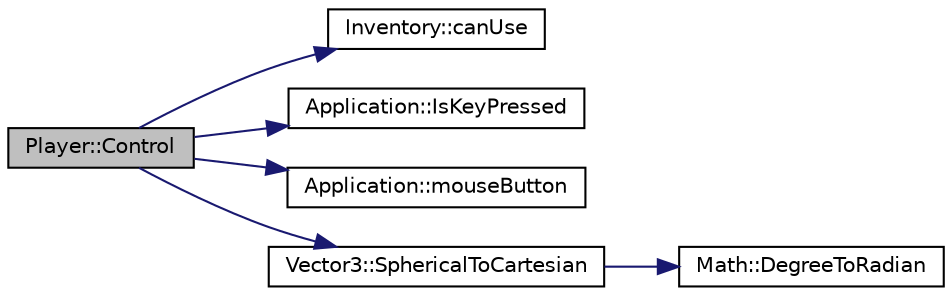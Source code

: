 digraph "Player::Control"
{
  bgcolor="transparent";
  edge [fontname="Helvetica",fontsize="10",labelfontname="Helvetica",labelfontsize="10"];
  node [fontname="Helvetica",fontsize="10",shape=record];
  rankdir="LR";
  Node1 [label="Player::Control",height=0.2,width=0.4,color="black", fillcolor="grey75", style="filled", fontcolor="black"];
  Node1 -> Node2 [color="midnightblue",fontsize="10",style="solid",fontname="Helvetica"];
  Node2 [label="Inventory::canUse",height=0.2,width=0.4,color="black",URL="$classInventory.html#a6eef2cbeaeb10c437e2ead8e2b7bb4de",tooltip="Inventory canUse function to check whether the item is edible. "];
  Node1 -> Node3 [color="midnightblue",fontsize="10",style="solid",fontname="Helvetica"];
  Node3 [label="Application::IsKeyPressed",height=0.2,width=0.4,color="black",URL="$classApplication.html#a72cc9bba26506a7c0f54c346dfbd5cfe"];
  Node1 -> Node4 [color="midnightblue",fontsize="10",style="solid",fontname="Helvetica"];
  Node4 [label="Application::mouseButton",height=0.2,width=0.4,color="black",URL="$classApplication.html#a1bfd134bb982a2e1a07d359c46d71483"];
  Node1 -> Node5 [color="midnightblue",fontsize="10",style="solid",fontname="Helvetica"];
  Node5 [label="Vector3::SphericalToCartesian",height=0.2,width=0.4,color="black",URL="$structVector3.html#ab3b1af4c82ca09bf8ce997c205e3cb10"];
  Node5 -> Node6 [color="midnightblue",fontsize="10",style="solid",fontname="Helvetica"];
  Node6 [label="Math::DegreeToRadian",height=0.2,width=0.4,color="black",URL="$namespaceMath.html#ac04b987cc6c574a059e68cb58f58c09a",tooltip="Converts from degrees to radians. "];
}
